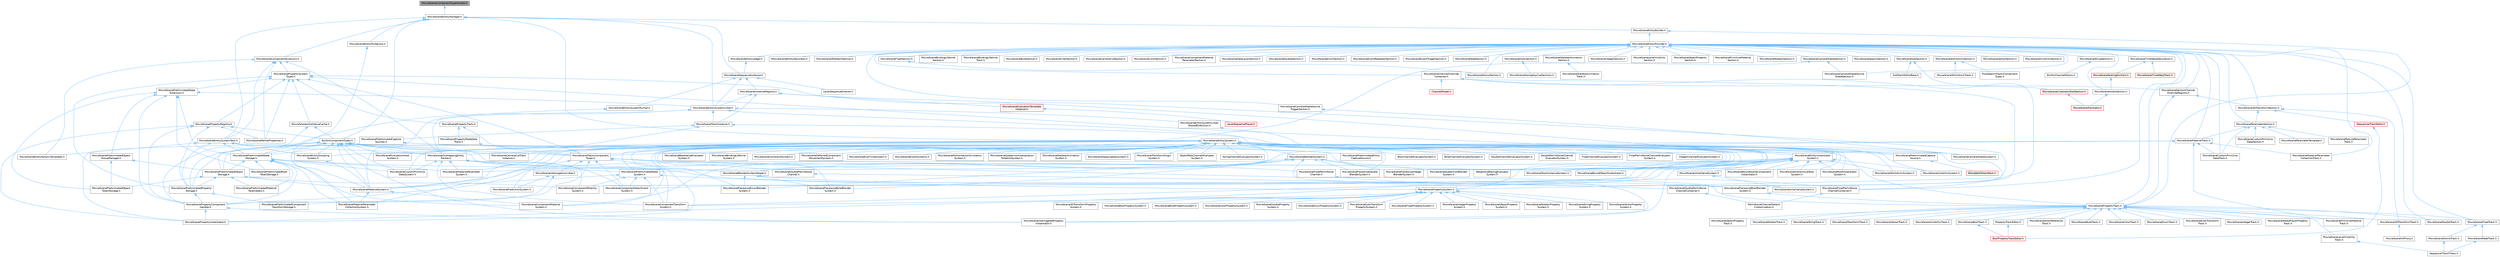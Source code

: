 digraph "MovieSceneComponentTypeHandler.h"
{
 // INTERACTIVE_SVG=YES
 // LATEX_PDF_SIZE
  bgcolor="transparent";
  edge [fontname=Helvetica,fontsize=10,labelfontname=Helvetica,labelfontsize=10];
  node [fontname=Helvetica,fontsize=10,shape=box,height=0.2,width=0.4];
  Node1 [id="Node000001",label="MovieSceneComponentTypeHandler.h",height=0.2,width=0.4,color="gray40", fillcolor="grey60", style="filled", fontcolor="black",tooltip=" "];
  Node1 -> Node2 [id="edge1_Node000001_Node000002",dir="back",color="steelblue1",style="solid",tooltip=" "];
  Node2 [id="Node000002",label="MovieSceneEntityManager.h",height=0.2,width=0.4,color="grey40", fillcolor="white", style="filled",URL="$d5/d5b/MovieSceneEntityManager_8h.html",tooltip=" "];
  Node2 -> Node3 [id="edge2_Node000002_Node000003",dir="back",color="steelblue1",style="solid",tooltip=" "];
  Node3 [id="Node000003",label="BuiltInComponentTypes.h",height=0.2,width=0.4,color="grey40", fillcolor="white", style="filled",URL="$dc/d94/BuiltInComponentTypes_8h.html",tooltip=" "];
  Node3 -> Node4 [id="edge3_Node000003_Node000004",dir="back",color="steelblue1",style="solid",tooltip=" "];
  Node4 [id="Node000004",label="MovieSceneBlenderSystemHelper.h",height=0.2,width=0.4,color="grey40", fillcolor="white", style="filled",URL="$d5/d47/MovieSceneBlenderSystemHelper_8h.html",tooltip=" "];
  Node4 -> Node5 [id="edge4_Node000004_Node000005",dir="back",color="steelblue1",style="solid",tooltip=" "];
  Node5 [id="Node000005",label="MovieScenePiecewiseBoolBlender\lSystem.h",height=0.2,width=0.4,color="grey40", fillcolor="white", style="filled",URL="$d7/d27/MovieScenePiecewiseBoolBlenderSystem_8h.html",tooltip=" "];
  Node5 -> Node6 [id="edge5_Node000005_Node000006",dir="back",color="steelblue1",style="solid",tooltip=" "];
  Node6 [id="Node000006",label="MovieScenePropertyTrack.h",height=0.2,width=0.4,color="grey40", fillcolor="white", style="filled",URL="$da/d0c/MovieScenePropertyTrack_8h.html",tooltip=" "];
  Node6 -> Node7 [id="edge6_Node000006_Node000007",dir="back",color="steelblue1",style="solid",tooltip=" "];
  Node7 [id="Node000007",label="MovieScene3DTransformTrack.h",height=0.2,width=0.4,color="grey40", fillcolor="white", style="filled",URL="$d9/d06/MovieScene3DTransformTrack_8h.html",tooltip=" "];
  Node7 -> Node8 [id="edge7_Node000007_Node000008",dir="back",color="steelblue1",style="solid",tooltip=" "];
  Node8 [id="Node000008",label="MovieSceneHitProxy.h",height=0.2,width=0.4,color="grey40", fillcolor="white", style="filled",URL="$d0/d01/MovieSceneHitProxy_8h.html",tooltip=" "];
  Node6 -> Node9 [id="edge8_Node000006_Node000009",dir="back",color="steelblue1",style="solid",tooltip=" "];
  Node9 [id="Node000009",label="MovieSceneActorReference\lTrack.h",height=0.2,width=0.4,color="grey40", fillcolor="white", style="filled",URL="$d9/d9b/MovieSceneActorReferenceTrack_8h.html",tooltip=" "];
  Node6 -> Node10 [id="edge9_Node000006_Node000010",dir="back",color="steelblue1",style="solid",tooltip=" "];
  Node10 [id="Node000010",label="MovieSceneBoolTrack.h",height=0.2,width=0.4,color="grey40", fillcolor="white", style="filled",URL="$d7/ddf/MovieSceneBoolTrack_8h.html",tooltip=" "];
  Node10 -> Node11 [id="edge10_Node000010_Node000011",dir="back",color="steelblue1",style="solid",tooltip=" "];
  Node11 [id="Node000011",label="BoolPropertyTrackEditor.h",height=0.2,width=0.4,color="red", fillcolor="#FFF0F0", style="filled",URL="$db/d07/BoolPropertyTrackEditor_8h.html",tooltip=" "];
  Node6 -> Node13 [id="edge11_Node000006_Node000013",dir="back",color="steelblue1",style="solid",tooltip=" "];
  Node13 [id="Node000013",label="MovieSceneByteTrack.h",height=0.2,width=0.4,color="grey40", fillcolor="white", style="filled",URL="$dc/d79/MovieSceneByteTrack_8h.html",tooltip=" "];
  Node6 -> Node14 [id="edge12_Node000006_Node000014",dir="back",color="steelblue1",style="solid",tooltip=" "];
  Node14 [id="Node000014",label="MovieSceneColorTrack.h",height=0.2,width=0.4,color="grey40", fillcolor="white", style="filled",URL="$d8/df9/MovieSceneColorTrack_8h.html",tooltip=" "];
  Node6 -> Node15 [id="edge13_Node000006_Node000015",dir="back",color="steelblue1",style="solid",tooltip=" "];
  Node15 [id="Node000015",label="MovieSceneDoubleTrack.h",height=0.2,width=0.4,color="grey40", fillcolor="white", style="filled",URL="$de/d31/MovieSceneDoubleTrack_8h.html",tooltip=" "];
  Node6 -> Node16 [id="edge14_Node000006_Node000016",dir="back",color="steelblue1",style="solid",tooltip=" "];
  Node16 [id="Node000016",label="MovieSceneEnumTrack.h",height=0.2,width=0.4,color="grey40", fillcolor="white", style="filled",URL="$d6/d95/MovieSceneEnumTrack_8h.html",tooltip=" "];
  Node6 -> Node17 [id="edge15_Node000006_Node000017",dir="back",color="steelblue1",style="solid",tooltip=" "];
  Node17 [id="Node000017",label="MovieSceneEulerTransform\lTrack.h",height=0.2,width=0.4,color="grey40", fillcolor="white", style="filled",URL="$d7/d3a/MovieSceneEulerTransformTrack_8h.html",tooltip=" "];
  Node6 -> Node18 [id="edge16_Node000006_Node000018",dir="back",color="steelblue1",style="solid",tooltip=" "];
  Node18 [id="Node000018",label="MovieSceneFloatTrack.h",height=0.2,width=0.4,color="grey40", fillcolor="white", style="filled",URL="$dc/d88/MovieSceneFloatTrack_8h.html",tooltip=" "];
  Node18 -> Node19 [id="edge17_Node000018_Node000019",dir="back",color="steelblue1",style="solid",tooltip=" "];
  Node19 [id="Node000019",label="MovieSceneFadeTrack.h",height=0.2,width=0.4,color="grey40", fillcolor="white", style="filled",URL="$d3/dd6/MovieSceneFadeTrack_8h.html",tooltip=" "];
  Node19 -> Node20 [id="edge18_Node000019_Node000020",dir="back",color="steelblue1",style="solid",tooltip=" "];
  Node20 [id="Node000020",label="SequencerTrackFilters.h",height=0.2,width=0.4,color="grey40", fillcolor="white", style="filled",URL="$df/d72/SequencerTrackFilters_8h.html",tooltip=" "];
  Node18 -> Node21 [id="edge19_Node000018_Node000021",dir="back",color="steelblue1",style="solid",tooltip=" "];
  Node21 [id="Node000021",label="MovieSceneSlomoTrack.h",height=0.2,width=0.4,color="grey40", fillcolor="white", style="filled",URL="$d3/d88/MovieSceneSlomoTrack_8h.html",tooltip=" "];
  Node21 -> Node20 [id="edge20_Node000021_Node000020",dir="back",color="steelblue1",style="solid",tooltip=" "];
  Node6 -> Node22 [id="edge21_Node000006_Node000022",dir="back",color="steelblue1",style="solid",tooltip=" "];
  Node22 [id="Node000022",label="MovieSceneIntegerTrack.h",height=0.2,width=0.4,color="grey40", fillcolor="white", style="filled",URL="$d9/d1a/MovieSceneIntegerTrack_8h.html",tooltip=" "];
  Node6 -> Node23 [id="edge22_Node000006_Node000023",dir="back",color="steelblue1",style="solid",tooltip=" "];
  Node23 [id="Node000023",label="MovieSceneLevelVisibility\lTrack.h",height=0.2,width=0.4,color="grey40", fillcolor="white", style="filled",URL="$d8/dae/MovieSceneLevelVisibilityTrack_8h.html",tooltip=" "];
  Node23 -> Node20 [id="edge23_Node000023_Node000020",dir="back",color="steelblue1",style="solid",tooltip=" "];
  Node6 -> Node24 [id="edge24_Node000006_Node000024",dir="back",color="steelblue1",style="solid",tooltip=" "];
  Node24 [id="Node000024",label="MovieSceneMediaPlayerProperty\lTrack.h",height=0.2,width=0.4,color="grey40", fillcolor="white", style="filled",URL="$d4/da1/MovieSceneMediaPlayerPropertyTrack_8h.html",tooltip=" "];
  Node6 -> Node25 [id="edge25_Node000006_Node000025",dir="back",color="steelblue1",style="solid",tooltip=" "];
  Node25 [id="Node000025",label="MovieSceneObjectProperty\lTrack.h",height=0.2,width=0.4,color="grey40", fillcolor="white", style="filled",URL="$dc/da9/MovieSceneObjectPropertyTrack_8h.html",tooltip=" "];
  Node6 -> Node26 [id="edge26_Node000006_Node000026",dir="back",color="steelblue1",style="solid",tooltip=" "];
  Node26 [id="Node000026",label="MovieScenePrimitiveMaterial\lTrack.h",height=0.2,width=0.4,color="grey40", fillcolor="white", style="filled",URL="$dc/dc4/MovieScenePrimitiveMaterialTrack_8h.html",tooltip=" "];
  Node6 -> Node27 [id="edge27_Node000006_Node000027",dir="back",color="steelblue1",style="solid",tooltip=" "];
  Node27 [id="Node000027",label="MovieSceneRotatorTrack.h",height=0.2,width=0.4,color="grey40", fillcolor="white", style="filled",URL="$d3/d8f/MovieSceneRotatorTrack_8h.html",tooltip=" "];
  Node6 -> Node28 [id="edge28_Node000006_Node000028",dir="back",color="steelblue1",style="solid",tooltip=" "];
  Node28 [id="Node000028",label="MovieSceneStringTrack.h",height=0.2,width=0.4,color="grey40", fillcolor="white", style="filled",URL="$dd/d54/MovieSceneStringTrack_8h.html",tooltip=" "];
  Node6 -> Node29 [id="edge29_Node000006_Node000029",dir="back",color="steelblue1",style="solid",tooltip=" "];
  Node29 [id="Node000029",label="MovieSceneTransformTrack.h",height=0.2,width=0.4,color="grey40", fillcolor="white", style="filled",URL="$df/d57/MovieSceneTransformTrack_8h.html",tooltip=" "];
  Node6 -> Node30 [id="edge30_Node000006_Node000030",dir="back",color="steelblue1",style="solid",tooltip=" "];
  Node30 [id="Node000030",label="MovieSceneVectorTrack.h",height=0.2,width=0.4,color="grey40", fillcolor="white", style="filled",URL="$d8/d5e/MovieSceneVectorTrack_8h.html",tooltip=" "];
  Node6 -> Node31 [id="edge31_Node000006_Node000031",dir="back",color="steelblue1",style="solid",tooltip=" "];
  Node31 [id="Node000031",label="MovieSceneVisibilityTrack.h",height=0.2,width=0.4,color="grey40", fillcolor="white", style="filled",URL="$dd/d5e/MovieSceneVisibilityTrack_8h.html",tooltip=" "];
  Node6 -> Node32 [id="edge32_Node000006_Node000032",dir="back",color="steelblue1",style="solid",tooltip=" "];
  Node32 [id="Node000032",label="PropertyTrackEditor.h",height=0.2,width=0.4,color="grey40", fillcolor="white", style="filled",URL="$da/d9a/PropertyTrackEditor_8h.html",tooltip=" "];
  Node32 -> Node11 [id="edge33_Node000032_Node000011",dir="back",color="steelblue1",style="solid",tooltip=" "];
  Node4 -> Node33 [id="edge34_Node000004_Node000033",dir="back",color="steelblue1",style="solid",tooltip=" "];
  Node33 [id="Node000033",label="MovieScenePiecewiseByteBlender\lSystem.h",height=0.2,width=0.4,color="grey40", fillcolor="white", style="filled",URL="$d7/dde/MovieScenePiecewiseByteBlenderSystem_8h.html",tooltip=" "];
  Node4 -> Node34 [id="edge35_Node000004_Node000034",dir="back",color="steelblue1",style="solid",tooltip=" "];
  Node34 [id="Node000034",label="MovieScenePiecewiseEnumBlender\lSystem.h",height=0.2,width=0.4,color="grey40", fillcolor="white", style="filled",URL="$d4/dfe/MovieScenePiecewiseEnumBlenderSystem_8h.html",tooltip=" "];
  Node3 -> Node35 [id="edge36_Node000003_Node000035",dir="back",color="steelblue1",style="solid",tooltip=" "];
  Node35 [id="Node000035",label="MovieSceneCameraCutTrack\lInstance.h",height=0.2,width=0.4,color="grey40", fillcolor="white", style="filled",URL="$d3/d37/MovieSceneCameraCutTrackInstance_8h.html",tooltip=" "];
  Node3 -> Node36 [id="edge37_Node000003_Node000036",dir="back",color="steelblue1",style="solid",tooltip=" "];
  Node36 [id="Node000036",label="MovieSceneCustomPrimitive\lDataSystem.h",height=0.2,width=0.4,color="grey40", fillcolor="white", style="filled",URL="$d1/da0/MovieSceneCustomPrimitiveDataSystem_8h.html",tooltip=" "];
  Node3 -> Node37 [id="edge38_Node000003_Node000037",dir="back",color="steelblue1",style="solid",tooltip=" "];
  Node37 [id="Node000037",label="MovieSceneEntityGrouping\lSystem.h",height=0.2,width=0.4,color="grey40", fillcolor="white", style="filled",URL="$d6/dce/MovieSceneEntityGroupingSystem_8h.html",tooltip=" "];
  Node37 -> Node38 [id="edge39_Node000037_Node000038",dir="back",color="steelblue1",style="solid",tooltip=" "];
  Node38 [id="Node000038",label="MovieSceneMaterialSystem.h",height=0.2,width=0.4,color="grey40", fillcolor="white", style="filled",URL="$d2/d2f/MovieSceneMaterialSystem_8h.html",tooltip=" "];
  Node38 -> Node39 [id="edge40_Node000038_Node000039",dir="back",color="steelblue1",style="solid",tooltip=" "];
  Node39 [id="Node000039",label="MovieSceneComponentMaterial\lSystem.h",height=0.2,width=0.4,color="grey40", fillcolor="white", style="filled",URL="$d7/d7c/MovieSceneComponentMaterialSystem_8h.html",tooltip=" "];
  Node38 -> Node40 [id="edge41_Node000038_Node000040",dir="back",color="steelblue1",style="solid",tooltip=" "];
  Node40 [id="Node000040",label="MovieSceneMaterialParameter\lCollectionSystem.h",height=0.2,width=0.4,color="grey40", fillcolor="white", style="filled",URL="$d4/d18/MovieSceneMaterialParameterCollectionSystem_8h.html",tooltip=" "];
  Node3 -> Node41 [id="edge42_Node000003_Node000041",dir="back",color="steelblue1",style="solid",tooltip=" "];
  Node41 [id="Node000041",label="MovieSceneEvaluationHook\lSystem.h",height=0.2,width=0.4,color="grey40", fillcolor="white", style="filled",URL="$d1/d8b/MovieSceneEvaluationHookSystem_8h.html",tooltip=" "];
  Node3 -> Node42 [id="edge43_Node000003_Node000042",dir="back",color="steelblue1",style="solid",tooltip=" "];
  Node42 [id="Node000042",label="MovieSceneInterrogatedProperty\lInstantiator.h",height=0.2,width=0.4,color="grey40", fillcolor="white", style="filled",URL="$df/d43/MovieSceneInterrogatedPropertyInstantiator_8h.html",tooltip=" "];
  Node3 -> Node40 [id="edge44_Node000003_Node000040",dir="back",color="steelblue1",style="solid",tooltip=" "];
  Node3 -> Node38 [id="edge45_Node000003_Node000038",dir="back",color="steelblue1",style="solid",tooltip=" "];
  Node3 -> Node43 [id="edge46_Node000003_Node000043",dir="back",color="steelblue1",style="solid",tooltip=" "];
  Node43 [id="Node000043",label="MovieSceneOverlappingEntity\lTracker.h",height=0.2,width=0.4,color="grey40", fillcolor="white", style="filled",URL="$db/d41/MovieSceneOverlappingEntityTracker_8h.html",tooltip=" "];
  Node43 -> Node44 [id="edge47_Node000043_Node000044",dir="back",color="steelblue1",style="solid",tooltip=" "];
  Node44 [id="Node000044",label="MovieSceneComponentAttachment\lSystem.h",height=0.2,width=0.4,color="grey40", fillcolor="white", style="filled",URL="$d9/db3/MovieSceneComponentAttachmentSystem_8h.html",tooltip=" "];
  Node43 -> Node45 [id="edge48_Node000043_Node000045",dir="back",color="steelblue1",style="solid",tooltip=" "];
  Node45 [id="Node000045",label="MovieSceneComponentMobility\lSystem.h",height=0.2,width=0.4,color="grey40", fillcolor="white", style="filled",URL="$d7/dca/MovieSceneComponentMobilitySystem_8h.html",tooltip=" "];
  Node43 -> Node46 [id="edge49_Node000043_Node000046",dir="back",color="steelblue1",style="solid",tooltip=" "];
  Node46 [id="Node000046",label="MovieSceneComponentTransform\lSystem.h",height=0.2,width=0.4,color="grey40", fillcolor="white", style="filled",URL="$d1/d3e/MovieSceneComponentTransformSystem_8h.html",tooltip=" "];
  Node43 -> Node36 [id="edge50_Node000043_Node000036",dir="back",color="steelblue1",style="solid",tooltip=" "];
  Node43 -> Node42 [id="edge51_Node000043_Node000042",dir="back",color="steelblue1",style="solid",tooltip=" "];
  Node43 -> Node47 [id="edge52_Node000043_Node000047",dir="back",color="steelblue1",style="solid",tooltip=" "];
  Node47 [id="Node000047",label="MovieSceneMaterialParameter\lSystem.h",height=0.2,width=0.4,color="grey40", fillcolor="white", style="filled",URL="$d9/d38/MovieSceneMaterialParameterSystem_8h.html",tooltip=" "];
  Node3 -> Node48 [id="edge53_Node000003_Node000048",dir="back",color="steelblue1",style="solid",tooltip=" "];
  Node48 [id="Node000048",label="MovieScenePreAnimatedObject\lStorage.h",height=0.2,width=0.4,color="grey40", fillcolor="white", style="filled",URL="$d1/dc5/MovieScenePreAnimatedObjectStorage_8h.html",tooltip=" "];
  Node48 -> Node45 [id="edge54_Node000048_Node000045",dir="back",color="steelblue1",style="solid",tooltip=" "];
  Node48 -> Node38 [id="edge55_Node000048_Node000038",dir="back",color="steelblue1",style="solid",tooltip=" "];
  Node48 -> Node49 [id="edge56_Node000048_Node000049",dir="back",color="steelblue1",style="solid",tooltip=" "];
  Node49 [id="Node000049",label="MovieScenePreAnimatedMaterial\lParameters.h",height=0.2,width=0.4,color="grey40", fillcolor="white", style="filled",URL="$d9/dac/MovieScenePreAnimatedMaterialParameters_8h.html",tooltip=" "];
  Node48 -> Node50 [id="edge57_Node000048_Node000050",dir="back",color="steelblue1",style="solid",tooltip=" "];
  Node50 [id="Node000050",label="MovieScenePreAnimatedObject\lTokenStorage.h",height=0.2,width=0.4,color="grey40", fillcolor="white", style="filled",URL="$dc/d07/MovieScenePreAnimatedObjectTokenStorage_8h.html",tooltip=" "];
  Node48 -> Node51 [id="edge58_Node000048_Node000051",dir="back",color="steelblue1",style="solid",tooltip=" "];
  Node51 [id="Node000051",label="MovieScenePreAnimatedProperty\lStorage.h",height=0.2,width=0.4,color="grey40", fillcolor="white", style="filled",URL="$de/d55/MovieScenePreAnimatedPropertyStorage_8h.html",tooltip=" "];
  Node51 -> Node52 [id="edge59_Node000051_Node000052",dir="back",color="steelblue1",style="solid",tooltip=" "];
  Node52 [id="Node000052",label="MovieScenePreAnimatedComponent\lTransformStorage.h",height=0.2,width=0.4,color="grey40", fillcolor="white", style="filled",URL="$d9/d84/MovieScenePreAnimatedComponentTransformStorage_8h.html",tooltip=" "];
  Node51 -> Node53 [id="edge60_Node000051_Node000053",dir="back",color="steelblue1",style="solid",tooltip=" "];
  Node53 [id="Node000053",label="MovieScenePropertyComponent\lHandler.h",height=0.2,width=0.4,color="grey40", fillcolor="white", style="filled",URL="$d1/d1c/MovieScenePropertyComponentHandler_8h.html",tooltip=" "];
  Node53 -> Node42 [id="edge61_Node000053_Node000042",dir="back",color="steelblue1",style="solid",tooltip=" "];
  Node53 -> Node54 [id="edge62_Node000053_Node000054",dir="back",color="steelblue1",style="solid",tooltip=" "];
  Node54 [id="Node000054",label="MovieScenePropertyInstantiator.h",height=0.2,width=0.4,color="grey40", fillcolor="white", style="filled",URL="$d2/ddc/MovieScenePropertyInstantiator_8h.html",tooltip=" "];
  Node3 -> Node51 [id="edge63_Node000003_Node000051",dir="back",color="steelblue1",style="solid",tooltip=" "];
  Node3 -> Node55 [id="edge64_Node000003_Node000055",dir="back",color="steelblue1",style="solid",tooltip=" "];
  Node55 [id="Node000055",label="MovieScenePreAnimatedState\lStorage.h",height=0.2,width=0.4,color="grey40", fillcolor="white", style="filled",URL="$db/d56/MovieScenePreAnimatedStateStorage_8h.html",tooltip=" "];
  Node55 -> Node39 [id="edge65_Node000055_Node000039",dir="back",color="steelblue1",style="solid",tooltip=" "];
  Node55 -> Node36 [id="edge66_Node000055_Node000036",dir="back",color="steelblue1",style="solid",tooltip=" "];
  Node55 -> Node40 [id="edge67_Node000055_Node000040",dir="back",color="steelblue1",style="solid",tooltip=" "];
  Node55 -> Node47 [id="edge68_Node000055_Node000047",dir="back",color="steelblue1",style="solid",tooltip=" "];
  Node55 -> Node49 [id="edge69_Node000055_Node000049",dir="back",color="steelblue1",style="solid",tooltip=" "];
  Node55 -> Node48 [id="edge70_Node000055_Node000048",dir="back",color="steelblue1",style="solid",tooltip=" "];
  Node55 -> Node56 [id="edge71_Node000055_Node000056",dir="back",color="steelblue1",style="solid",tooltip=" "];
  Node56 [id="Node000056",label="MovieScenePreAnimatedRoot\lTokenStorage.h",height=0.2,width=0.4,color="grey40", fillcolor="white", style="filled",URL="$d1/db6/MovieScenePreAnimatedRootTokenStorage_8h.html",tooltip=" "];
  Node55 -> Node57 [id="edge72_Node000055_Node000057",dir="back",color="steelblue1",style="solid",tooltip=" "];
  Node57 [id="Node000057",label="MovieScenePreAnimatedState\lSystem.h",height=0.2,width=0.4,color="grey40", fillcolor="white", style="filled",URL="$df/d2d/MovieScenePreAnimatedStateSystem_8h.html",tooltip=" "];
  Node57 -> Node44 [id="edge73_Node000057_Node000044",dir="back",color="steelblue1",style="solid",tooltip=" "];
  Node57 -> Node45 [id="edge74_Node000057_Node000045",dir="back",color="steelblue1",style="solid",tooltip=" "];
  Node57 -> Node46 [id="edge75_Node000057_Node000046",dir="back",color="steelblue1",style="solid",tooltip=" "];
  Node57 -> Node38 [id="edge76_Node000057_Node000038",dir="back",color="steelblue1",style="solid",tooltip=" "];
  Node57 -> Node58 [id="edge77_Node000057_Node000058",dir="back",color="steelblue1",style="solid",tooltip=" "];
  Node58 [id="Node000058",label="MovieScenePropertySystem.h",height=0.2,width=0.4,color="grey40", fillcolor="white", style="filled",URL="$dd/d75/MovieScenePropertySystem_8h.html",tooltip=" "];
  Node58 -> Node59 [id="edge78_Node000058_Node000059",dir="back",color="steelblue1",style="solid",tooltip=" "];
  Node59 [id="Node000059",label="MovieScene3DTransformProperty\lSystem.h",height=0.2,width=0.4,color="grey40", fillcolor="white", style="filled",URL="$dc/d97/MovieScene3DTransformPropertySystem_8h.html",tooltip=" "];
  Node58 -> Node60 [id="edge79_Node000058_Node000060",dir="back",color="steelblue1",style="solid",tooltip=" "];
  Node60 [id="Node000060",label="MovieSceneBoolPropertySystem.h",height=0.2,width=0.4,color="grey40", fillcolor="white", style="filled",URL="$d4/d0f/MovieSceneBoolPropertySystem_8h.html",tooltip=" "];
  Node58 -> Node61 [id="edge80_Node000058_Node000061",dir="back",color="steelblue1",style="solid",tooltip=" "];
  Node61 [id="Node000061",label="MovieSceneBytePropertySystem.h",height=0.2,width=0.4,color="grey40", fillcolor="white", style="filled",URL="$d7/d22/MovieSceneBytePropertySystem_8h.html",tooltip=" "];
  Node58 -> Node62 [id="edge81_Node000058_Node000062",dir="back",color="steelblue1",style="solid",tooltip=" "];
  Node62 [id="Node000062",label="MovieSceneColorPropertySystem.h",height=0.2,width=0.4,color="grey40", fillcolor="white", style="filled",URL="$d4/d03/MovieSceneColorPropertySystem_8h.html",tooltip=" "];
  Node58 -> Node46 [id="edge82_Node000058_Node000046",dir="back",color="steelblue1",style="solid",tooltip=" "];
  Node58 -> Node63 [id="edge83_Node000058_Node000063",dir="back",color="steelblue1",style="solid",tooltip=" "];
  Node63 [id="Node000063",label="MovieSceneDoubleProperty\lSystem.h",height=0.2,width=0.4,color="grey40", fillcolor="white", style="filled",URL="$df/d84/MovieSceneDoublePropertySystem_8h.html",tooltip=" "];
  Node58 -> Node64 [id="edge84_Node000058_Node000064",dir="back",color="steelblue1",style="solid",tooltip=" "];
  Node64 [id="Node000064",label="MovieSceneEnumPropertySystem.h",height=0.2,width=0.4,color="grey40", fillcolor="white", style="filled",URL="$d7/dc8/MovieSceneEnumPropertySystem_8h.html",tooltip=" "];
  Node58 -> Node65 [id="edge85_Node000058_Node000065",dir="back",color="steelblue1",style="solid",tooltip=" "];
  Node65 [id="Node000065",label="MovieSceneEulerTransform\lPropertySystem.h",height=0.2,width=0.4,color="grey40", fillcolor="white", style="filled",URL="$dd/d14/MovieSceneEulerTransformPropertySystem_8h.html",tooltip=" "];
  Node58 -> Node66 [id="edge86_Node000058_Node000066",dir="back",color="steelblue1",style="solid",tooltip=" "];
  Node66 [id="Node000066",label="MovieSceneFloatPropertySystem.h",height=0.2,width=0.4,color="grey40", fillcolor="white", style="filled",URL="$d0/de6/MovieSceneFloatPropertySystem_8h.html",tooltip=" "];
  Node58 -> Node67 [id="edge87_Node000058_Node000067",dir="back",color="steelblue1",style="solid",tooltip=" "];
  Node67 [id="Node000067",label="MovieSceneIntegerProperty\lSystem.h",height=0.2,width=0.4,color="grey40", fillcolor="white", style="filled",URL="$d3/d1a/MovieSceneIntegerPropertySystem_8h.html",tooltip=" "];
  Node58 -> Node68 [id="edge88_Node000058_Node000068",dir="back",color="steelblue1",style="solid",tooltip=" "];
  Node68 [id="Node000068",label="MovieSceneObjectProperty\lSystem.h",height=0.2,width=0.4,color="grey40", fillcolor="white", style="filled",URL="$d8/d20/MovieSceneObjectPropertySystem_8h.html",tooltip=" "];
  Node58 -> Node69 [id="edge89_Node000058_Node000069",dir="back",color="steelblue1",style="solid",tooltip=" "];
  Node69 [id="Node000069",label="MovieSceneRotatorProperty\lSystem.h",height=0.2,width=0.4,color="grey40", fillcolor="white", style="filled",URL="$d6/d74/MovieSceneRotatorPropertySystem_8h.html",tooltip=" "];
  Node58 -> Node70 [id="edge90_Node000058_Node000070",dir="back",color="steelblue1",style="solid",tooltip=" "];
  Node70 [id="Node000070",label="MovieSceneStringProperty\lSystem.h",height=0.2,width=0.4,color="grey40", fillcolor="white", style="filled",URL="$d8/d8f/MovieSceneStringPropertySystem_8h.html",tooltip=" "];
  Node58 -> Node71 [id="edge91_Node000058_Node000071",dir="back",color="steelblue1",style="solid",tooltip=" "];
  Node71 [id="Node000071",label="MovieSceneVectorProperty\lSystem.h",height=0.2,width=0.4,color="grey40", fillcolor="white", style="filled",URL="$da/d10/MovieSceneVectorPropertySystem_8h.html",tooltip=" "];
  Node55 -> Node53 [id="edge92_Node000055_Node000053",dir="back",color="steelblue1",style="solid",tooltip=" "];
  Node3 -> Node54 [id="edge93_Node000003_Node000054",dir="back",color="steelblue1",style="solid",tooltip=" "];
  Node3 -> Node6 [id="edge94_Node000003_Node000006",dir="back",color="steelblue1",style="solid",tooltip=" "];
  Node3 -> Node72 [id="edge95_Node000003_Node000072",dir="back",color="steelblue1",style="solid",tooltip=" "];
  Node72 [id="Node000072",label="MovieSceneTracksComponent\lTypes.h",height=0.2,width=0.4,color="grey40", fillcolor="white", style="filled",URL="$d5/d6a/MovieSceneTracksComponentTypes_8h.html",tooltip=" "];
  Node72 -> Node44 [id="edge96_Node000072_Node000044",dir="back",color="steelblue1",style="solid",tooltip=" "];
  Node72 -> Node46 [id="edge97_Node000072_Node000046",dir="back",color="steelblue1",style="solid",tooltip=" "];
  Node72 -> Node73 [id="edge98_Node000072_Node000073",dir="back",color="steelblue1",style="solid",tooltip=" "];
  Node73 [id="Node000073",label="MovieSceneDoublePerlinNoise\lChannel.h",height=0.2,width=0.4,color="grey40", fillcolor="white", style="filled",URL="$d9/d50/MovieSceneDoublePerlinNoiseChannel_8h.html",tooltip=" "];
  Node73 -> Node74 [id="edge99_Node000073_Node000074",dir="back",color="steelblue1",style="solid",tooltip=" "];
  Node74 [id="Node000074",label="MovieSceneDoublePerlinNoise\lChannelContainer.h",height=0.2,width=0.4,color="grey40", fillcolor="white", style="filled",URL="$de/dae/MovieSceneDoublePerlinNoiseChannelContainer_8h.html",tooltip=" "];
  Node74 -> Node75 [id="edge100_Node000074_Node000075",dir="back",color="steelblue1",style="solid",tooltip=" "];
  Node75 [id="Node000075",label="PerlinNoiseChannelDetails\lCustomization.h",height=0.2,width=0.4,color="grey40", fillcolor="white", style="filled",URL="$d6/df3/PerlinNoiseChannelDetailsCustomization_8h.html",tooltip=" "];
  Node72 -> Node76 [id="edge101_Node000072_Node000076",dir="back",color="steelblue1",style="solid",tooltip=" "];
  Node76 [id="Node000076",label="MovieSceneFloatPerlinNoise\lChannel.h",height=0.2,width=0.4,color="grey40", fillcolor="white", style="filled",URL="$d2/d9d/MovieSceneFloatPerlinNoiseChannel_8h.html",tooltip=" "];
  Node76 -> Node77 [id="edge102_Node000076_Node000077",dir="back",color="steelblue1",style="solid",tooltip=" "];
  Node77 [id="Node000077",label="MovieSceneFloatPerlinNoise\lChannelContainer.h",height=0.2,width=0.4,color="grey40", fillcolor="white", style="filled",URL="$d6/dcb/MovieSceneFloatPerlinNoiseChannelContainer_8h.html",tooltip=" "];
  Node77 -> Node75 [id="edge103_Node000077_Node000075",dir="back",color="steelblue1",style="solid",tooltip=" "];
  Node72 -> Node78 [id="edge104_Node000072_Node000078",dir="back",color="steelblue1",style="solid",tooltip=" "];
  Node78 [id="Node000078",label="MovieSceneInterrogationLinker.h",height=0.2,width=0.4,color="grey40", fillcolor="white", style="filled",URL="$d9/d6a/MovieSceneInterrogationLinker_8h.html",tooltip=" "];
  Node78 -> Node79 [id="edge105_Node000078_Node000079",dir="back",color="steelblue1",style="solid",tooltip=" "];
  Node79 [id="Node000079",label="MovieScenePredictionSystem.h",height=0.2,width=0.4,color="grey40", fillcolor="white", style="filled",URL="$dc/d7f/MovieScenePredictionSystem_8h.html",tooltip=" "];
  Node78 -> Node53 [id="edge106_Node000078_Node000053",dir="back",color="steelblue1",style="solid",tooltip=" "];
  Node72 -> Node38 [id="edge107_Node000072_Node000038",dir="back",color="steelblue1",style="solid",tooltip=" "];
  Node72 -> Node52 [id="edge108_Node000072_Node000052",dir="back",color="steelblue1",style="solid",tooltip=" "];
  Node72 -> Node6 [id="edge109_Node000072_Node000006",dir="back",color="steelblue1",style="solid",tooltip=" "];
  Node3 -> Node80 [id="edge110_Node000003_Node000080",dir="back",color="steelblue1",style="solid",tooltip=" "];
  Node80 [id="Node000080",label="WeightAndEasingEvaluator\lSystem.h",height=0.2,width=0.4,color="grey40", fillcolor="white", style="filled",URL="$d0/d06/WeightAndEasingEvaluatorSystem_8h.html",tooltip=" "];
  Node2 -> Node81 [id="edge111_Node000002_Node000081",dir="back",color="steelblue1",style="solid",tooltip=" "];
  Node81 [id="Node000081",label="MovieSceneComponentAccessors.h",height=0.2,width=0.4,color="grey40", fillcolor="white", style="filled",URL="$db/d67/MovieSceneComponentAccessors_8h.html",tooltip=" "];
  Node81 -> Node82 [id="edge112_Node000081_Node000082",dir="back",color="steelblue1",style="solid",tooltip=" "];
  Node82 [id="Node000082",label="MovieSceneEntityFactoryTemplates.h",height=0.2,width=0.4,color="grey40", fillcolor="white", style="filled",URL="$de/df8/MovieSceneEntityFactoryTemplates_8h.html",tooltip=" "];
  Node81 -> Node83 [id="edge113_Node000081_Node000083",dir="back",color="steelblue1",style="solid",tooltip=" "];
  Node83 [id="Node000083",label="MovieSceneEntitySystemTask.h",height=0.2,width=0.4,color="grey40", fillcolor="white", style="filled",URL="$d5/dcb/MovieSceneEntitySystemTask_8h.html",tooltip=" "];
  Node83 -> Node4 [id="edge114_Node000083_Node000004",dir="back",color="steelblue1",style="solid",tooltip=" "];
  Node83 -> Node82 [id="edge115_Node000083_Node000082",dir="back",color="steelblue1",style="solid",tooltip=" "];
  Node83 -> Node37 [id="edge116_Node000083_Node000037",dir="back",color="steelblue1",style="solid",tooltip=" "];
  Node83 -> Node43 [id="edge117_Node000083_Node000043",dir="back",color="steelblue1",style="solid",tooltip=" "];
  Node83 -> Node51 [id="edge118_Node000083_Node000051",dir="back",color="steelblue1",style="solid",tooltip=" "];
  Node83 -> Node55 [id="edge119_Node000083_Node000055",dir="back",color="steelblue1",style="solid",tooltip=" "];
  Node81 -> Node43 [id="edge120_Node000081_Node000043",dir="back",color="steelblue1",style="solid",tooltip=" "];
  Node81 -> Node84 [id="edge121_Node000081_Node000084",dir="back",color="steelblue1",style="solid",tooltip=" "];
  Node84 [id="Node000084",label="MovieScenePartialProperties.h",height=0.2,width=0.4,color="grey40", fillcolor="white", style="filled",URL="$d8/d3c/MovieScenePartialProperties_8h.html",tooltip=" "];
  Node81 -> Node85 [id="edge122_Node000081_Node000085",dir="back",color="steelblue1",style="solid",tooltip=" "];
  Node85 [id="Node000085",label="MovieScenePropertySystem\lTypes.h",height=0.2,width=0.4,color="grey40", fillcolor="white", style="filled",URL="$d2/d09/MovieScenePropertySystemTypes_8h.html",tooltip=" "];
  Node85 -> Node86 [id="edge123_Node000085_Node000086",dir="back",color="steelblue1",style="solid",tooltip=" "];
  Node86 [id="Node000086",label="MovieSceneInitialValueCache.h",height=0.2,width=0.4,color="grey40", fillcolor="white", style="filled",URL="$d4/d7f/MovieSceneInitialValueCache_8h.html",tooltip=" "];
  Node86 -> Node3 [id="edge124_Node000086_Node000003",dir="back",color="steelblue1",style="solid",tooltip=" "];
  Node86 -> Node53 [id="edge125_Node000086_Node000053",dir="back",color="steelblue1",style="solid",tooltip=" "];
  Node85 -> Node84 [id="edge126_Node000085_Node000084",dir="back",color="steelblue1",style="solid",tooltip=" "];
  Node85 -> Node51 [id="edge127_Node000085_Node000051",dir="back",color="steelblue1",style="solid",tooltip=" "];
  Node85 -> Node87 [id="edge128_Node000085_Node000087",dir="back",color="steelblue1",style="solid",tooltip=" "];
  Node87 [id="Node000087",label="MovieScenePreAnimatedState\lExtension.h",height=0.2,width=0.4,color="grey40", fillcolor="white", style="filled",URL="$dc/de7/MovieScenePreAnimatedStateExtension_8h.html",tooltip=" "];
  Node87 -> Node88 [id="edge129_Node000087_Node000088",dir="back",color="steelblue1",style="solid",tooltip=" "];
  Node88 [id="Node000088",label="MovieSceneEntitySystemLinker.h",height=0.2,width=0.4,color="grey40", fillcolor="white", style="filled",URL="$d9/d16/MovieSceneEntitySystemLinker_8h.html",tooltip=" "];
  Node88 -> Node4 [id="edge130_Node000088_Node000004",dir="back",color="steelblue1",style="solid",tooltip=" "];
  Node88 -> Node89 [id="edge131_Node000088_Node000089",dir="back",color="steelblue1",style="solid",tooltip=" "];
  Node89 [id="Node000089",label="MovieSceneEntitySystemLinker\lSharedExtension.h",height=0.2,width=0.4,color="grey40", fillcolor="white", style="filled",URL="$dc/df1/MovieSceneEntitySystemLinkerSharedExtension_8h.html",tooltip=" "];
  Node89 -> Node90 [id="edge132_Node000089_Node000090",dir="back",color="steelblue1",style="solid",tooltip=" "];
  Node90 [id="Node000090",label="MovieSceneCameraShakeSystem.h",height=0.2,width=0.4,color="grey40", fillcolor="white", style="filled",URL="$d2/dcc/MovieSceneCameraShakeSystem_8h.html",tooltip=" "];
  Node88 -> Node43 [id="edge133_Node000088_Node000043",dir="back",color="steelblue1",style="solid",tooltip=" "];
  Node88 -> Node55 [id="edge134_Node000088_Node000055",dir="back",color="steelblue1",style="solid",tooltip=" "];
  Node88 -> Node91 [id="edge135_Node000088_Node000091",dir="back",color="steelblue1",style="solid",tooltip=" "];
  Node91 [id="Node000091",label="MovieSceneTrackInstance.h",height=0.2,width=0.4,color="grey40", fillcolor="white", style="filled",URL="$d4/d28/MovieSceneTrackInstance_8h.html",tooltip=" "];
  Node91 -> Node35 [id="edge136_Node000091_Node000035",dir="back",color="steelblue1",style="solid",tooltip=" "];
  Node91 -> Node92 [id="edge137_Node000091_Node000092",dir="back",color="steelblue1",style="solid",tooltip=" "];
  Node92 [id="Node000092",label="MovieScenePreAnimatedCapture\lSource.h",height=0.2,width=0.4,color="grey40", fillcolor="white", style="filled",URL="$d8/dd1/MovieScenePreAnimatedCaptureSource_8h.html",tooltip=" "];
  Node92 -> Node93 [id="edge138_Node000092_Node000093",dir="back",color="steelblue1",style="solid",tooltip=" "];
  Node93 [id="Node000093",label="BlendableTokenStack.h",height=0.2,width=0.4,color="red", fillcolor="#FFF0F0", style="filled",URL="$de/d3e/BlendableTokenStack_8h.html",tooltip=" "];
  Node91 -> Node115 [id="edge139_Node000091_Node000115",dir="back",color="steelblue1",style="solid",tooltip=" "];
  Node115 [id="Node000115",label="MovieScenePreAnimatedCapture\lSources.h",height=0.2,width=0.4,color="grey40", fillcolor="white", style="filled",URL="$de/d2c/MovieScenePreAnimatedCaptureSources_8h.html",tooltip=" "];
  Node115 -> Node92 [id="edge140_Node000115_Node000092",dir="back",color="steelblue1",style="solid",tooltip=" "];
  Node115 -> Node116 [id="edge141_Node000115_Node000116",dir="back",color="steelblue1",style="solid",tooltip=" "];
  Node116 [id="Node000116",label="MovieScenePreAnimatedEntity\lCaptureSource.h",height=0.2,width=0.4,color="grey40", fillcolor="white", style="filled",URL="$d8/de0/MovieScenePreAnimatedEntityCaptureSource_8h.html",tooltip=" "];
  Node115 -> Node48 [id="edge142_Node000115_Node000048",dir="back",color="steelblue1",style="solid",tooltip=" "];
  Node115 -> Node51 [id="edge143_Node000115_Node000051",dir="back",color="steelblue1",style="solid",tooltip=" "];
  Node115 -> Node55 [id="edge144_Node000115_Node000055",dir="back",color="steelblue1",style="solid",tooltip=" "];
  Node87 -> Node117 [id="edge145_Node000087_Node000117",dir="back",color="steelblue1",style="solid",tooltip=" "];
  Node117 [id="Node000117",label="MovieScenePreAnimatedObject\lGroupManager.h",height=0.2,width=0.4,color="grey40", fillcolor="white", style="filled",URL="$dc/d17/MovieScenePreAnimatedObjectGroupManager_8h.html",tooltip=" "];
  Node117 -> Node48 [id="edge146_Node000117_Node000048",dir="back",color="steelblue1",style="solid",tooltip=" "];
  Node117 -> Node50 [id="edge147_Node000117_Node000050",dir="back",color="steelblue1",style="solid",tooltip=" "];
  Node87 -> Node50 [id="edge148_Node000087_Node000050",dir="back",color="steelblue1",style="solid",tooltip=" "];
  Node87 -> Node56 [id="edge149_Node000087_Node000056",dir="back",color="steelblue1",style="solid",tooltip=" "];
  Node87 -> Node55 [id="edge150_Node000087_Node000055",dir="back",color="steelblue1",style="solid",tooltip=" "];
  Node87 -> Node53 [id="edge151_Node000087_Node000053",dir="back",color="steelblue1",style="solid",tooltip=" "];
  Node85 -> Node118 [id="edge152_Node000085_Node000118",dir="back",color="steelblue1",style="solid",tooltip=" "];
  Node118 [id="Node000118",label="MovieScenePropertyRegistry.h",height=0.2,width=0.4,color="grey40", fillcolor="white", style="filled",URL="$da/d00/MovieScenePropertyRegistry_8h.html",tooltip=" "];
  Node118 -> Node3 [id="edge153_Node000118_Node000003",dir="back",color="steelblue1",style="solid",tooltip=" "];
  Node118 -> Node84 [id="edge154_Node000118_Node000084",dir="back",color="steelblue1",style="solid",tooltip=" "];
  Node118 -> Node51 [id="edge155_Node000118_Node000051",dir="back",color="steelblue1",style="solid",tooltip=" "];
  Node118 -> Node53 [id="edge156_Node000118_Node000053",dir="back",color="steelblue1",style="solid",tooltip=" "];
  Node118 -> Node54 [id="edge157_Node000118_Node000054",dir="back",color="steelblue1",style="solid",tooltip=" "];
  Node85 -> Node58 [id="edge158_Node000085_Node000058",dir="back",color="steelblue1",style="solid",tooltip=" "];
  Node85 -> Node119 [id="edge159_Node000085_Node000119",dir="back",color="steelblue1",style="solid",tooltip=" "];
  Node119 [id="Node000119",label="MovieScenePropertyTraits.h",height=0.2,width=0.4,color="grey40", fillcolor="white", style="filled",URL="$d5/d41/MovieScenePropertyTraits_8h.html",tooltip=" "];
  Node119 -> Node120 [id="edge160_Node000119_Node000120",dir="back",color="steelblue1",style="solid",tooltip=" "];
  Node120 [id="Node000120",label="MovieScenePropertyMetaData\lTraits.h",height=0.2,width=0.4,color="grey40", fillcolor="white", style="filled",URL="$d9/d58/MovieScenePropertyMetaDataTraits_8h.html",tooltip=" "];
  Node120 -> Node72 [id="edge161_Node000120_Node000072",dir="back",color="steelblue1",style="solid",tooltip=" "];
  Node119 -> Node72 [id="edge162_Node000119_Node000072",dir="back",color="steelblue1",style="solid",tooltip=" "];
  Node85 -> Node121 [id="edge163_Node000085_Node000121",dir="back",color="steelblue1",style="solid",tooltip=" "];
  Node121 [id="Node000121",label="MovieSceneTrackInstanceSystem.h",height=0.2,width=0.4,color="grey40", fillcolor="white", style="filled",URL="$d4/db7/MovieSceneTrackInstanceSystem_8h.html",tooltip=" "];
  Node85 -> Node72 [id="edge164_Node000085_Node000072",dir="back",color="steelblue1",style="solid",tooltip=" "];
  Node2 -> Node122 [id="edge165_Node000002_Node000122",dir="back",color="steelblue1",style="solid",tooltip=" "];
  Node122 [id="Node000122",label="MovieSceneEntityBuilder.h",height=0.2,width=0.4,color="grey40", fillcolor="white", style="filled",URL="$d4/df8/MovieSceneEntityBuilder_8h.html",tooltip=" "];
  Node122 -> Node123 [id="edge166_Node000122_Node000123",dir="back",color="steelblue1",style="solid",tooltip=" "];
  Node123 [id="Node000123",label="IMovieSceneEntityProvider.h",height=0.2,width=0.4,color="grey40", fillcolor="white", style="filled",URL="$dc/de1/IMovieSceneEntityProvider_8h.html",tooltip=" "];
  Node123 -> Node124 [id="edge167_Node000123_Node000124",dir="back",color="steelblue1",style="solid",tooltip=" "];
  Node124 [id="Node000124",label="IMovieSceneEntityDecorator.h",height=0.2,width=0.4,color="grey40", fillcolor="white", style="filled",URL="$da/d36/IMovieSceneEntityDecorator_8h.html",tooltip=" "];
  Node123 -> Node125 [id="edge168_Node000123_Node000125",dir="back",color="steelblue1",style="solid",tooltip=" "];
  Node125 [id="Node000125",label="MovieScene3DAttachSection.h",height=0.2,width=0.4,color="grey40", fillcolor="white", style="filled",URL="$d4/db3/MovieScene3DAttachSection_8h.html",tooltip=" "];
  Node123 -> Node126 [id="edge169_Node000123_Node000126",dir="back",color="steelblue1",style="solid",tooltip=" "];
  Node126 [id="Node000126",label="MovieScene3DTransformSection.h",height=0.2,width=0.4,color="grey40", fillcolor="white", style="filled",URL="$de/dab/MovieScene3DTransformSection_8h.html",tooltip=" "];
  Node126 -> Node127 [id="edge170_Node000126_Node000127",dir="back",color="steelblue1",style="solid",tooltip=" "];
  Node127 [id="Node000127",label="ISequencerTrackEditor.h",height=0.2,width=0.4,color="red", fillcolor="#FFF0F0", style="filled",URL="$df/dca/ISequencerTrackEditor_8h.html",tooltip=" "];
  Node127 -> Node11 [id="edge171_Node000127_Node000011",dir="back",color="steelblue1",style="solid",tooltip=" "];
  Node126 -> Node7 [id="edge172_Node000126_Node000007",dir="back",color="steelblue1",style="solid",tooltip=" "];
  Node126 -> Node151 [id="edge173_Node000126_Node000151",dir="back",color="steelblue1",style="solid",tooltip=" "];
  Node151 [id="Node000151",label="MovieSceneParameterSection.h",height=0.2,width=0.4,color="grey40", fillcolor="white", style="filled",URL="$de/d65/MovieSceneParameterSection_8h.html",tooltip=" "];
  Node151 -> Node152 [id="edge174_Node000151_Node000152",dir="back",color="steelblue1",style="solid",tooltip=" "];
  Node152 [id="Node000152",label="MovieSceneCustomPrimitive\lDataSection.h",height=0.2,width=0.4,color="grey40", fillcolor="white", style="filled",URL="$d2/d78/MovieSceneCustomPrimitiveDataSection_8h.html",tooltip=" "];
  Node151 -> Node153 [id="edge175_Node000151_Node000153",dir="back",color="steelblue1",style="solid",tooltip=" "];
  Node153 [id="Node000153",label="MovieSceneCustomPrimitive\lDataTrack.h",height=0.2,width=0.4,color="grey40", fillcolor="white", style="filled",URL="$db/d39/MovieSceneCustomPrimitiveDataTrack_8h.html",tooltip=" "];
  Node151 -> Node154 [id="edge176_Node000151_Node000154",dir="back",color="steelblue1",style="solid",tooltip=" "];
  Node154 [id="Node000154",label="MovieSceneMaterialTrack.h",height=0.2,width=0.4,color="grey40", fillcolor="white", style="filled",URL="$d8/d92/MovieSceneMaterialTrack_8h.html",tooltip=" "];
  Node154 -> Node39 [id="edge177_Node000154_Node000039",dir="back",color="steelblue1",style="solid",tooltip=" "];
  Node154 -> Node153 [id="edge178_Node000154_Node000153",dir="back",color="steelblue1",style="solid",tooltip=" "];
  Node154 -> Node155 [id="edge179_Node000154_Node000155",dir="back",color="steelblue1",style="solid",tooltip=" "];
  Node155 [id="Node000155",label="MovieSceneMaterialParameter\lCollectionTrack.h",height=0.2,width=0.4,color="grey40", fillcolor="white", style="filled",URL="$d7/dc8/MovieSceneMaterialParameterCollectionTrack_8h.html",tooltip=" "];
  Node154 -> Node26 [id="edge180_Node000154_Node000026",dir="back",color="steelblue1",style="solid",tooltip=" "];
  Node154 -> Node72 [id="edge181_Node000154_Node000072",dir="back",color="steelblue1",style="solid",tooltip=" "];
  Node151 -> Node108 [id="edge182_Node000151_Node000108",dir="back",color="steelblue1",style="solid",tooltip=" "];
  Node108 [id="Node000108",label="MovieSceneParameterTemplate.h",height=0.2,width=0.4,color="grey40", fillcolor="white", style="filled",URL="$d9/df3/MovieSceneParameterTemplate_8h.html",tooltip=" "];
  Node151 -> Node109 [id="edge183_Node000151_Node000109",dir="back",color="steelblue1",style="solid",tooltip=" "];
  Node109 [id="Node000109",label="MovieSceneParticleParameter\lTrack.h",height=0.2,width=0.4,color="grey40", fillcolor="white", style="filled",URL="$d2/d09/MovieSceneParticleParameterTrack_8h.html",tooltip=" "];
  Node123 -> Node156 [id="edge184_Node000123_Node000156",dir="back",color="steelblue1",style="solid",tooltip=" "];
  Node156 [id="Node000156",label="MovieSceneAudioSection.h",height=0.2,width=0.4,color="grey40", fillcolor="white", style="filled",URL="$da/d5f/MovieSceneAudioSection_8h.html",tooltip=" "];
  Node156 -> Node157 [id="edge185_Node000156_Node000157",dir="back",color="steelblue1",style="solid",tooltip=" "];
  Node157 [id="Node000157",label="MovieSceneTranslator.h",height=0.2,width=0.4,color="red", fillcolor="#FFF0F0", style="filled",URL="$d2/d49/MovieSceneTranslator_8h.html",tooltip=" "];
  Node123 -> Node164 [id="edge186_Node000123_Node000164",dir="back",color="steelblue1",style="solid",tooltip=" "];
  Node164 [id="Node000164",label="MovieSceneBindingLifetime\lSection.h",height=0.2,width=0.4,color="grey40", fillcolor="white", style="filled",URL="$da/d3d/MovieSceneBindingLifetimeSection_8h.html",tooltip=" "];
  Node123 -> Node165 [id="edge187_Node000123_Node000165",dir="back",color="steelblue1",style="solid",tooltip=" "];
  Node165 [id="Node000165",label="MovieSceneBindingLifetime\lTrack.h",height=0.2,width=0.4,color="grey40", fillcolor="white", style="filled",URL="$d8/d77/MovieSceneBindingLifetimeTrack_8h.html",tooltip=" "];
  Node123 -> Node166 [id="edge188_Node000123_Node000166",dir="back",color="steelblue1",style="solid",tooltip=" "];
  Node166 [id="Node000166",label="MovieSceneByteSection.h",height=0.2,width=0.4,color="grey40", fillcolor="white", style="filled",URL="$da/dd4/MovieSceneByteSection_8h.html",tooltip=" "];
  Node123 -> Node167 [id="edge189_Node000123_Node000167",dir="back",color="steelblue1",style="solid",tooltip=" "];
  Node167 [id="Node000167",label="MovieSceneCVarSection.h",height=0.2,width=0.4,color="grey40", fillcolor="white", style="filled",URL="$da/de6/MovieSceneCVarSection_8h.html",tooltip=" "];
  Node123 -> Node168 [id="edge190_Node000123_Node000168",dir="back",color="steelblue1",style="solid",tooltip=" "];
  Node168 [id="Node000168",label="MovieSceneCameraCutSection.h",height=0.2,width=0.4,color="grey40", fillcolor="white", style="filled",URL="$d8/d5f/MovieSceneCameraCutSection_8h.html",tooltip=" "];
  Node123 -> Node169 [id="edge191_Node000123_Node000169",dir="back",color="steelblue1",style="solid",tooltip=" "];
  Node169 [id="Node000169",label="MovieSceneCameraShakeSection.h",height=0.2,width=0.4,color="grey40", fillcolor="white", style="filled",URL="$df/d10/MovieSceneCameraShakeSection_8h.html",tooltip=" "];
  Node169 -> Node170 [id="edge192_Node000169_Node000170",dir="back",color="steelblue1",style="solid",tooltip=" "];
  Node170 [id="Node000170",label="MovieSceneCameraShakeSource\lShakeSection.h",height=0.2,width=0.4,color="grey40", fillcolor="white", style="filled",URL="$d1/d24/MovieSceneCameraShakeSourceShakeSection_8h.html",tooltip=" "];
  Node169 -> Node72 [id="edge193_Node000169_Node000072",dir="back",color="steelblue1",style="solid",tooltip=" "];
  Node123 -> Node170 [id="edge194_Node000123_Node000170",dir="back",color="steelblue1",style="solid",tooltip=" "];
  Node123 -> Node171 [id="edge195_Node000123_Node000171",dir="back",color="steelblue1",style="solid",tooltip=" "];
  Node171 [id="Node000171",label="MovieSceneCameraShakeSource\lTriggerSection.h",height=0.2,width=0.4,color="grey40", fillcolor="white", style="filled",URL="$d3/d5f/MovieSceneCameraShakeSourceTriggerSection_8h.html",tooltip=" "];
  Node171 -> Node90 [id="edge196_Node000171_Node000090",dir="back",color="steelblue1",style="solid",tooltip=" "];
  Node123 -> Node172 [id="edge197_Node000123_Node000172",dir="back",color="steelblue1",style="solid",tooltip=" "];
  Node172 [id="Node000172",label="MovieSceneChannelOverride\lContainer.h",height=0.2,width=0.4,color="grey40", fillcolor="white", style="filled",URL="$d1/dd2/MovieSceneChannelOverrideContainer_8h.html",tooltip=" "];
  Node172 -> Node173 [id="edge198_Node000172_Node000173",dir="back",color="steelblue1",style="solid",tooltip=" "];
  Node173 [id="Node000173",label="ChannelModel.h",height=0.2,width=0.4,color="red", fillcolor="#FFF0F0", style="filled",URL="$de/d30/ChannelModel_8h.html",tooltip=" "];
  Node172 -> Node74 [id="edge199_Node000172_Node000074",dir="back",color="steelblue1",style="solid",tooltip=" "];
  Node172 -> Node77 [id="edge200_Node000172_Node000077",dir="back",color="steelblue1",style="solid",tooltip=" "];
  Node172 -> Node175 [id="edge201_Node000172_Node000175",dir="back",color="steelblue1",style="solid",tooltip=" "];
  Node175 [id="Node000175",label="MovieSceneSectionChannel\lOverrideRegistry.h",height=0.2,width=0.4,color="grey40", fillcolor="white", style="filled",URL="$d0/d33/MovieSceneSectionChannelOverrideRegistry_8h.html",tooltip=" "];
  Node175 -> Node126 [id="edge202_Node000175_Node000126",dir="back",color="steelblue1",style="solid",tooltip=" "];
  Node175 -> Node6 [id="edge203_Node000175_Node000006",dir="back",color="steelblue1",style="solid",tooltip=" "];
  Node123 -> Node176 [id="edge204_Node000123_Node000176",dir="back",color="steelblue1",style="solid",tooltip=" "];
  Node176 [id="Node000176",label="MovieSceneColorSection.h",height=0.2,width=0.4,color="grey40", fillcolor="white", style="filled",URL="$dd/dd4/MovieSceneColorSection_8h.html",tooltip=" "];
  Node123 -> Node177 [id="edge205_Node000123_Node000177",dir="back",color="steelblue1",style="solid",tooltip=" "];
  Node177 [id="Node000177",label="MovieSceneComponentMaterial\lParameterSection.h",height=0.2,width=0.4,color="grey40", fillcolor="white", style="filled",URL="$dd/d3d/MovieSceneComponentMaterialParameterSection_8h.html",tooltip=" "];
  Node123 -> Node153 [id="edge206_Node000123_Node000153",dir="back",color="steelblue1",style="solid",tooltip=" "];
  Node123 -> Node178 [id="edge207_Node000123_Node000178",dir="back",color="steelblue1",style="solid",tooltip=" "];
  Node178 [id="Node000178",label="MovieSceneDataLayerSection.h",height=0.2,width=0.4,color="grey40", fillcolor="white", style="filled",URL="$d9/d30/MovieSceneDataLayerSection_8h.html",tooltip=" "];
  Node123 -> Node179 [id="edge208_Node000123_Node000179",dir="back",color="steelblue1",style="solid",tooltip=" "];
  Node179 [id="Node000179",label="MovieSceneDoubleSection.h",height=0.2,width=0.4,color="grey40", fillcolor="white", style="filled",URL="$d3/df4/MovieSceneDoubleSection_8h.html",tooltip=" "];
  Node123 -> Node15 [id="edge209_Node000123_Node000015",dir="back",color="steelblue1",style="solid",tooltip=" "];
  Node123 -> Node180 [id="edge210_Node000123_Node000180",dir="back",color="steelblue1",style="solid",tooltip=" "];
  Node180 [id="Node000180",label="MovieSceneEntityLedger.h",height=0.2,width=0.4,color="grey40", fillcolor="white", style="filled",URL="$d6/d4e/MovieSceneEntityLedger_8h.html",tooltip=" "];
  Node180 -> Node181 [id="edge211_Node000180_Node000181",dir="back",color="steelblue1",style="solid",tooltip=" "];
  Node181 [id="Node000181",label="MovieSceneSequenceInstance.h",height=0.2,width=0.4,color="grey40", fillcolor="white", style="filled",URL="$d1/d07/MovieSceneSequenceInstance_8h.html",tooltip=" "];
  Node181 -> Node182 [id="edge212_Node000181_Node000182",dir="back",color="steelblue1",style="solid",tooltip=" "];
  Node182 [id="Node000182",label="LevelSequenceDirector.h",height=0.2,width=0.4,color="grey40", fillcolor="white", style="filled",URL="$d8/d00/LevelSequenceDirector_8h.html",tooltip=" "];
  Node181 -> Node88 [id="edge213_Node000181_Node000088",dir="back",color="steelblue1",style="solid",tooltip=" "];
  Node181 -> Node183 [id="edge214_Node000181_Node000183",dir="back",color="steelblue1",style="solid",tooltip=" "];
  Node183 [id="Node000183",label="MovieSceneEntitySystemRunner.h",height=0.2,width=0.4,color="grey40", fillcolor="white", style="filled",URL="$d3/db8/MovieSceneEntitySystemRunner_8h.html",tooltip=" "];
  Node183 -> Node38 [id="edge215_Node000183_Node000038",dir="back",color="steelblue1",style="solid",tooltip=" "];
  Node181 -> Node184 [id="edge216_Node000181_Node000184",dir="back",color="steelblue1",style="solid",tooltip=" "];
  Node184 [id="Node000184",label="MovieSceneInstanceRegistry.h",height=0.2,width=0.4,color="grey40", fillcolor="white", style="filled",URL="$d6/d54/MovieSceneInstanceRegistry_8h.html",tooltip=" "];
  Node184 -> Node185 [id="edge217_Node000184_Node000185",dir="back",color="steelblue1",style="solid",tooltip=" "];
  Node185 [id="Node000185",label="MovieSceneEntityInstantiator\lSystem.h",height=0.2,width=0.4,color="grey40", fillcolor="white", style="filled",URL="$d1/d77/MovieSceneEntityInstantiatorSystem_8h.html",tooltip=" "];
  Node185 -> Node186 [id="edge218_Node000185_Node000186",dir="back",color="steelblue1",style="solid",tooltip=" "];
  Node186 [id="Node000186",label="MovieSceneBoundObjectInstantiator.h",height=0.2,width=0.4,color="grey40", fillcolor="white", style="filled",URL="$d2/d08/MovieSceneBoundObjectInstantiator_8h.html",tooltip=" "];
  Node185 -> Node187 [id="edge219_Node000185_Node000187",dir="back",color="steelblue1",style="solid",tooltip=" "];
  Node187 [id="Node000187",label="MovieSceneBoundSceneComponent\lInstantiator.h",height=0.2,width=0.4,color="grey40", fillcolor="white", style="filled",URL="$d7/dae/MovieSceneBoundSceneComponentInstantiator_8h.html",tooltip=" "];
  Node185 -> Node44 [id="edge220_Node000185_Node000044",dir="back",color="steelblue1",style="solid",tooltip=" "];
  Node185 -> Node45 [id="edge221_Node000185_Node000045",dir="back",color="steelblue1",style="solid",tooltip=" "];
  Node185 -> Node46 [id="edge222_Node000185_Node000046",dir="back",color="steelblue1",style="solid",tooltip=" "];
  Node185 -> Node188 [id="edge223_Node000185_Node000188",dir="back",color="steelblue1",style="solid",tooltip=" "];
  Node188 [id="Node000188",label="MovieSceneHierarchicalBias\lSystem.h",height=0.2,width=0.4,color="grey40", fillcolor="white", style="filled",URL="$db/dbf/MovieSceneHierarchicalBiasSystem_8h.html",tooltip=" "];
  Node185 -> Node189 [id="edge224_Node000185_Node000189",dir="back",color="steelblue1",style="solid",tooltip=" "];
  Node189 [id="Node000189",label="MovieSceneInitialValueSystem.h",height=0.2,width=0.4,color="grey40", fillcolor="white", style="filled",URL="$de/d69/Public_2EntitySystem_2MovieSceneInitialValueSystem_8h.html",tooltip=" "];
  Node189 -> Node190 [id="edge225_Node000189_Node000190",dir="back",color="steelblue1",style="solid",tooltip=" "];
  Node190 [id="Node000190",label="MovieSceneInitialValueSystem.h",height=0.2,width=0.4,color="grey40", fillcolor="white", style="filled",URL="$d5/dde/racks_2Public_2Systems_2MovieSceneInitialValueSystem_8h.html",tooltip=" "];
  Node185 -> Node42 [id="edge226_Node000185_Node000042",dir="back",color="steelblue1",style="solid",tooltip=" "];
  Node185 -> Node47 [id="edge227_Node000185_Node000047",dir="back",color="steelblue1",style="solid",tooltip=" "];
  Node185 -> Node57 [id="edge228_Node000185_Node000057",dir="back",color="steelblue1",style="solid",tooltip=" "];
  Node185 -> Node54 [id="edge229_Node000185_Node000054",dir="back",color="steelblue1",style="solid",tooltip=" "];
  Node185 -> Node191 [id="edge230_Node000185_Node000191",dir="back",color="steelblue1",style="solid",tooltip=" "];
  Node191 [id="Node000191",label="MovieSceneRootInstantiator\lSystem.h",height=0.2,width=0.4,color="grey40", fillcolor="white", style="filled",URL="$dc/d52/MovieSceneRootInstantiatorSystem_8h.html",tooltip=" "];
  Node185 -> Node192 [id="edge231_Node000185_Node000192",dir="back",color="steelblue1",style="solid",tooltip=" "];
  Node192 [id="Node000192",label="MovieSceneStitchAnimSystem.h",height=0.2,width=0.4,color="grey40", fillcolor="white", style="filled",URL="$d1/d39/MovieSceneStitchAnimSystem_8h.html",tooltip=" "];
  Node185 -> Node121 [id="edge232_Node000185_Node000121",dir="back",color="steelblue1",style="solid",tooltip=" "];
  Node185 -> Node193 [id="edge233_Node000185_Node000193",dir="back",color="steelblue1",style="solid",tooltip=" "];
  Node193 [id="Node000193",label="MovieSceneVisibilitySystem.h",height=0.2,width=0.4,color="grey40", fillcolor="white", style="filled",URL="$d6/d1d/MovieSceneVisibilitySystem_8h.html",tooltip=" "];
  Node185 -> Node80 [id="edge234_Node000185_Node000080",dir="back",color="steelblue1",style="solid",tooltip=" "];
  Node184 -> Node88 [id="edge235_Node000184_Node000088",dir="back",color="steelblue1",style="solid",tooltip=" "];
  Node184 -> Node194 [id="edge236_Node000184_Node000194",dir="back",color="steelblue1",style="solid",tooltip=" "];
  Node194 [id="Node000194",label="MovieSceneEvaluationTemplate\lInstance.h",height=0.2,width=0.4,color="red", fillcolor="#FFF0F0", style="filled",URL="$dc/d63/MovieSceneEvaluationTemplateInstance_8h.html",tooltip=" "];
  Node194 -> Node195 [id="edge237_Node000194_Node000195",dir="back",color="steelblue1",style="solid",tooltip=" "];
  Node195 [id="Node000195",label="LevelSequencePlayer.h",height=0.2,width=0.4,color="red", fillcolor="#FFF0F0", style="filled",URL="$d0/d5e/LevelSequencePlayer_8h.html",tooltip=" "];
  Node184 -> Node91 [id="edge238_Node000184_Node000091",dir="back",color="steelblue1",style="solid",tooltip=" "];
  Node123 -> Node202 [id="edge239_Node000123_Node000202",dir="back",color="steelblue1",style="solid",tooltip=" "];
  Node202 [id="Node000202",label="MovieSceneEnumSection.h",height=0.2,width=0.4,color="grey40", fillcolor="white", style="filled",URL="$d7/d84/MovieSceneEnumSection_8h.html",tooltip=" "];
  Node123 -> Node203 [id="edge240_Node000123_Node000203",dir="back",color="steelblue1",style="solid",tooltip=" "];
  Node203 [id="Node000203",label="MovieSceneEventRepeaterSection.h",height=0.2,width=0.4,color="grey40", fillcolor="white", style="filled",URL="$da/dbf/MovieSceneEventRepeaterSection_8h.html",tooltip=" "];
  Node123 -> Node204 [id="edge241_Node000123_Node000204",dir="back",color="steelblue1",style="solid",tooltip=" "];
  Node204 [id="Node000204",label="MovieSceneEventTriggerSection.h",height=0.2,width=0.4,color="grey40", fillcolor="white", style="filled",URL="$df/d80/MovieSceneEventTriggerSection_8h.html",tooltip=" "];
  Node123 -> Node205 [id="edge242_Node000123_Node000205",dir="back",color="steelblue1",style="solid",tooltip=" "];
  Node205 [id="Node000205",label="MovieSceneFadeSection.h",height=0.2,width=0.4,color="grey40", fillcolor="white", style="filled",URL="$d8/db8/MovieSceneFadeSection_8h.html",tooltip=" "];
  Node123 -> Node77 [id="edge243_Node000123_Node000077",dir="back",color="steelblue1",style="solid",tooltip=" "];
  Node123 -> Node206 [id="edge244_Node000123_Node000206",dir="back",color="steelblue1",style="solid",tooltip=" "];
  Node206 [id="Node000206",label="MovieSceneFloatSection.h",height=0.2,width=0.4,color="grey40", fillcolor="white", style="filled",URL="$dc/d18/MovieSceneFloatSection_8h.html",tooltip=" "];
  Node206 -> Node207 [id="edge245_Node000206_Node000207",dir="back",color="steelblue1",style="solid",tooltip=" "];
  Node207 [id="Node000207",label="MovieSceneSlomoSection.h",height=0.2,width=0.4,color="grey40", fillcolor="white", style="filled",URL="$d1/de5/MovieSceneSlomoSection_8h.html",tooltip=" "];
  Node123 -> Node18 [id="edge246_Node000123_Node000018",dir="back",color="steelblue1",style="solid",tooltip=" "];
  Node123 -> Node208 [id="edge247_Node000123_Node000208",dir="back",color="steelblue1",style="solid",tooltip=" "];
  Node208 [id="Node000208",label="MovieSceneHookSection.h",height=0.2,width=0.4,color="grey40", fillcolor="white", style="filled",URL="$d5/d6a/MovieSceneHookSection_8h.html",tooltip=" "];
  Node208 -> Node209 [id="edge248_Node000208_Node000209",dir="back",color="steelblue1",style="solid",tooltip=" "];
  Node209 [id="Node000209",label="MovieSceneGameplayCueSections.h",height=0.2,width=0.4,color="grey40", fillcolor="white", style="filled",URL="$df/ded/MovieSceneGameplayCueSections_8h.html",tooltip=" "];
  Node123 -> Node210 [id="edge249_Node000123_Node000210",dir="back",color="steelblue1",style="solid",tooltip=" "];
  Node210 [id="Node000210",label="MovieSceneIntegerSection.h",height=0.2,width=0.4,color="grey40", fillcolor="white", style="filled",URL="$d6/d5f/MovieSceneIntegerSection_8h.html",tooltip=" "];
  Node123 -> Node211 [id="edge250_Node000123_Node000211",dir="back",color="steelblue1",style="solid",tooltip=" "];
  Node211 [id="Node000211",label="MovieSceneLevelVisibility\lSection.h",height=0.2,width=0.4,color="grey40", fillcolor="white", style="filled",URL="$df/db5/MovieSceneLevelVisibilitySection_8h.html",tooltip=" "];
  Node123 -> Node155 [id="edge251_Node000123_Node000155",dir="back",color="steelblue1",style="solid",tooltip=" "];
  Node123 -> Node154 [id="edge252_Node000123_Node000154",dir="back",color="steelblue1",style="solid",tooltip=" "];
  Node123 -> Node212 [id="edge253_Node000123_Node000212",dir="back",color="steelblue1",style="solid",tooltip=" "];
  Node212 [id="Node000212",label="MovieSceneObjectProperty\lSection.h",height=0.2,width=0.4,color="grey40", fillcolor="white", style="filled",URL="$d4/d31/MovieSceneObjectPropertySection_8h.html",tooltip=" "];
  Node123 -> Node151 [id="edge254_Node000123_Node000151",dir="back",color="steelblue1",style="solid",tooltip=" "];
  Node123 -> Node213 [id="edge255_Node000123_Node000213",dir="back",color="steelblue1",style="solid",tooltip=" "];
  Node213 [id="Node000213",label="MovieScenePrimitiveMaterial\lSection.h",height=0.2,width=0.4,color="grey40", fillcolor="white", style="filled",URL="$d1/d77/MovieScenePrimitiveMaterialSection_8h.html",tooltip=" "];
  Node123 -> Node6 [id="edge256_Node000123_Node000006",dir="back",color="steelblue1",style="solid",tooltip=" "];
  Node123 -> Node214 [id="edge257_Node000123_Node000214",dir="back",color="steelblue1",style="solid",tooltip=" "];
  Node214 [id="Node000214",label="MovieSceneRotatorSection.h",height=0.2,width=0.4,color="grey40", fillcolor="white", style="filled",URL="$d0/d8d/MovieSceneRotatorSection_8h.html",tooltip=" "];
  Node123 -> Node175 [id="edge258_Node000123_Node000175",dir="back",color="steelblue1",style="solid",tooltip=" "];
  Node123 -> Node215 [id="edge259_Node000123_Node000215",dir="back",color="steelblue1",style="solid",tooltip=" "];
  Node215 [id="Node000215",label="MovieSceneSkeletalAnimation\lSection.h",height=0.2,width=0.4,color="grey40", fillcolor="white", style="filled",URL="$de/d52/MovieSceneSkeletalAnimationSection_8h.html",tooltip=" "];
  Node215 -> Node216 [id="edge260_Node000215_Node000216",dir="back",color="steelblue1",style="solid",tooltip=" "];
  Node216 [id="Node000216",label="MovieSceneSkeletalAnimation\lTrack.h",height=0.2,width=0.4,color="grey40", fillcolor="white", style="filled",URL="$d1/dcb/MovieSceneSkeletalAnimationTrack_8h.html",tooltip=" "];
  Node123 -> Node207 [id="edge261_Node000123_Node000207",dir="back",color="steelblue1",style="solid",tooltip=" "];
  Node123 -> Node217 [id="edge262_Node000123_Node000217",dir="back",color="steelblue1",style="solid",tooltip=" "];
  Node217 [id="Node000217",label="MovieSceneSpawnSection.h",height=0.2,width=0.4,color="grey40", fillcolor="white", style="filled",URL="$df/d38/MovieSceneSpawnSection_8h.html",tooltip=" "];
  Node123 -> Node218 [id="edge263_Node000123_Node000218",dir="back",color="steelblue1",style="solid",tooltip=" "];
  Node218 [id="Node000218",label="MovieSceneStitchAnimSection.h",height=0.2,width=0.4,color="grey40", fillcolor="white", style="filled",URL="$de/d74/MovieSceneStitchAnimSection_8h.html",tooltip=" "];
  Node218 -> Node219 [id="edge264_Node000218_Node000219",dir="back",color="steelblue1",style="solid",tooltip=" "];
  Node219 [id="Node000219",label="MovieSceneStitchAnimTrack.h",height=0.2,width=0.4,color="grey40", fillcolor="white", style="filled",URL="$d3/d17/MovieSceneStitchAnimTrack_8h.html",tooltip=" "];
  Node218 -> Node220 [id="edge265_Node000218_Node000220",dir="back",color="steelblue1",style="solid",tooltip=" "];
  Node220 [id="Node000220",label="PoseSearchTracksComponent\lTypes.h",height=0.2,width=0.4,color="grey40", fillcolor="white", style="filled",URL="$d8/d7d/PoseSearchTracksComponentTypes_8h.html",tooltip=" "];
  Node123 -> Node221 [id="edge266_Node000123_Node000221",dir="back",color="steelblue1",style="solid",tooltip=" "];
  Node221 [id="Node000221",label="MovieSceneStringSection.h",height=0.2,width=0.4,color="grey40", fillcolor="white", style="filled",URL="$d4/d3d/MovieSceneStringSection_8h.html",tooltip=" "];
  Node221 -> Node222 [id="edge267_Node000221_Node000222",dir="back",color="steelblue1",style="solid",tooltip=" "];
  Node222 [id="Node000222",label="BuiltInChannelEditors.h",height=0.2,width=0.4,color="grey40", fillcolor="white", style="filled",URL="$df/daf/BuiltInChannelEditors_8h.html",tooltip=" "];
  Node123 -> Node223 [id="edge268_Node000123_Node000223",dir="back",color="steelblue1",style="solid",tooltip=" "];
  Node223 [id="Node000223",label="MovieSceneSubSection.h",height=0.2,width=0.4,color="grey40", fillcolor="white", style="filled",URL="$dd/d38/MovieSceneSubSection_8h.html",tooltip=" "];
  Node223 -> Node224 [id="edge269_Node000223_Node000224",dir="back",color="steelblue1",style="solid",tooltip=" "];
  Node224 [id="Node000224",label="MovieSceneCinematicShotSection.h",height=0.2,width=0.4,color="red", fillcolor="#FFF0F0", style="filled",URL="$d2/d14/MovieSceneCinematicShotSection_8h.html",tooltip=" "];
  Node224 -> Node157 [id="edge270_Node000224_Node000157",dir="back",color="steelblue1",style="solid",tooltip=" "];
  Node223 -> Node226 [id="edge271_Node000223_Node000226",dir="back",color="steelblue1",style="solid",tooltip=" "];
  Node226 [id="Node000226",label="SubTrackEditorBase.h",height=0.2,width=0.4,color="grey40", fillcolor="white", style="filled",URL="$db/d33/SubTrackEditorBase_8h.html",tooltip=" "];
  Node123 -> Node227 [id="edge272_Node000123_Node000227",dir="back",color="steelblue1",style="solid",tooltip=" "];
  Node227 [id="Node000227",label="MovieSceneTimeWarpDecoration.h",height=0.2,width=0.4,color="grey40", fillcolor="white", style="filled",URL="$d2/da7/MovieSceneTimeWarpDecoration_8h.html",tooltip=" "];
  Node227 -> Node228 [id="edge273_Node000227_Node000228",dir="back",color="steelblue1",style="solid",tooltip=" "];
  Node228 [id="Node000228",label="MovieSceneScalingAnchors.h",height=0.2,width=0.4,color="red", fillcolor="#FFF0F0", style="filled",URL="$df/d7b/MovieSceneScalingAnchors_8h.html",tooltip=" "];
  Node228 -> Node156 [id="edge274_Node000228_Node000156",dir="back",color="steelblue1",style="solid",tooltip=" "];
  Node227 -> Node230 [id="edge275_Node000227_Node000230",dir="back",color="steelblue1",style="solid",tooltip=" "];
  Node230 [id="Node000230",label="MovieSceneTimeWarpTrack.h",height=0.2,width=0.4,color="red", fillcolor="#FFF0F0", style="filled",URL="$d0/d27/MovieSceneTimeWarpTrack_8h.html",tooltip=" "];
  Node123 -> Node231 [id="edge276_Node000123_Node000231",dir="back",color="steelblue1",style="solid",tooltip=" "];
  Node231 [id="Node000231",label="MovieSceneVectorSection.h",height=0.2,width=0.4,color="grey40", fillcolor="white", style="filled",URL="$d6/d29/MovieSceneVectorSection_8h.html",tooltip=" "];
  Node123 -> Node232 [id="edge277_Node000123_Node000232",dir="back",color="steelblue1",style="solid",tooltip=" "];
  Node232 [id="Node000232",label="MovieSceneVisibilitySection.h",height=0.2,width=0.4,color="grey40", fillcolor="white", style="filled",URL="$d2/dfe/MovieSceneVisibilitySection_8h.html",tooltip=" "];
  Node122 -> Node6 [id="edge278_Node000122_Node000006",dir="back",color="steelblue1",style="solid",tooltip=" "];
  Node2 -> Node233 [id="edge279_Node000002_Node000233",dir="back",color="steelblue1",style="solid",tooltip=" "];
  Node233 [id="Node000233",label="MovieSceneEntityMutations.h",height=0.2,width=0.4,color="grey40", fillcolor="white", style="filled",URL="$d1/da2/MovieSceneEntityMutations_8h.html",tooltip=" "];
  Node233 -> Node38 [id="edge280_Node000233_Node000038",dir="back",color="steelblue1",style="solid",tooltip=" "];
  Node2 -> Node234 [id="edge281_Node000002_Node000234",dir="back",color="steelblue1",style="solid",tooltip=" "];
  Node234 [id="Node000234",label="MovieSceneEntitySystem.h",height=0.2,width=0.4,color="grey40", fillcolor="white", style="filled",URL="$dd/d4b/MovieSceneEntitySystem_8h.html",tooltip=" "];
  Node234 -> Node235 [id="edge282_Node000234_Node000235",dir="back",color="steelblue1",style="solid",tooltip=" "];
  Node235 [id="Node000235",label="BoolChannelEvaluatorSystem.h",height=0.2,width=0.4,color="grey40", fillcolor="white", style="filled",URL="$d2/dac/BoolChannelEvaluatorSystem_8h.html",tooltip=" "];
  Node234 -> Node236 [id="edge283_Node000234_Node000236",dir="back",color="steelblue1",style="solid",tooltip=" "];
  Node236 [id="Node000236",label="ByteChannelEvaluatorSystem.h",height=0.2,width=0.4,color="grey40", fillcolor="white", style="filled",URL="$d5/dd5/ByteChannelEvaluatorSystem_8h.html",tooltip=" "];
  Node234 -> Node237 [id="edge284_Node000234_Node000237",dir="back",color="steelblue1",style="solid",tooltip=" "];
  Node237 [id="Node000237",label="DoubleChannelEvaluatorSystem.h",height=0.2,width=0.4,color="grey40", fillcolor="white", style="filled",URL="$d8/d79/DoubleChannelEvaluatorSystem_8h.html",tooltip=" "];
  Node234 -> Node238 [id="edge285_Node000234_Node000238",dir="back",color="steelblue1",style="solid",tooltip=" "];
  Node238 [id="Node000238",label="DoublePerlinNoiseChannel\lEvaluatorSystem.h",height=0.2,width=0.4,color="grey40", fillcolor="white", style="filled",URL="$d8/d5f/DoublePerlinNoiseChannelEvaluatorSystem_8h.html",tooltip=" "];
  Node234 -> Node239 [id="edge286_Node000234_Node000239",dir="back",color="steelblue1",style="solid",tooltip=" "];
  Node239 [id="Node000239",label="FloatChannelEvaluatorSystem.h",height=0.2,width=0.4,color="grey40", fillcolor="white", style="filled",URL="$db/dba/FloatChannelEvaluatorSystem_8h.html",tooltip=" "];
  Node234 -> Node240 [id="edge287_Node000234_Node000240",dir="back",color="steelblue1",style="solid",tooltip=" "];
  Node240 [id="Node000240",label="FloatPerlinNoiseChannelEvaluator\lSystem.h",height=0.2,width=0.4,color="grey40", fillcolor="white", style="filled",URL="$d0/d11/FloatPerlinNoiseChannelEvaluatorSystem_8h.html",tooltip=" "];
  Node234 -> Node241 [id="edge288_Node000234_Node000241",dir="back",color="steelblue1",style="solid",tooltip=" "];
  Node241 [id="Node000241",label="IntegerChannelEvaluatorSystem.h",height=0.2,width=0.4,color="grey40", fillcolor="white", style="filled",URL="$da/d31/IntegerChannelEvaluatorSystem_8h.html",tooltip=" "];
  Node234 -> Node242 [id="edge289_Node000234_Node000242",dir="back",color="steelblue1",style="solid",tooltip=" "];
  Node242 [id="Node000242",label="MovieSceneBaseValueEvaluator\lSystem.h",height=0.2,width=0.4,color="grey40", fillcolor="white", style="filled",URL="$d6/dd9/MovieSceneBaseValueEvaluatorSystem_8h.html",tooltip=" "];
  Node234 -> Node243 [id="edge290_Node000234_Node000243",dir="back",color="steelblue1",style="solid",tooltip=" "];
  Node243 [id="Node000243",label="MovieSceneBindingLifetime\lSystem.h",height=0.2,width=0.4,color="grey40", fillcolor="white", style="filled",URL="$dd/d01/MovieSceneBindingLifetimeSystem_8h.html",tooltip=" "];
  Node234 -> Node244 [id="edge291_Node000234_Node000244",dir="back",color="steelblue1",style="solid",tooltip=" "];
  Node244 [id="Node000244",label="MovieSceneBlenderSystem.h",height=0.2,width=0.4,color="grey40", fillcolor="white", style="filled",URL="$d6/d7b/MovieSceneBlenderSystem_8h.html",tooltip=" "];
  Node244 -> Node4 [id="edge292_Node000244_Node000004",dir="back",color="steelblue1",style="solid",tooltip=" "];
  Node244 -> Node5 [id="edge293_Node000244_Node000005",dir="back",color="steelblue1",style="solid",tooltip=" "];
  Node244 -> Node33 [id="edge294_Node000244_Node000033",dir="back",color="steelblue1",style="solid",tooltip=" "];
  Node244 -> Node245 [id="edge295_Node000244_Node000245",dir="back",color="steelblue1",style="solid",tooltip=" "];
  Node245 [id="Node000245",label="MovieScenePiecewiseDouble\lBlenderSystem.h",height=0.2,width=0.4,color="grey40", fillcolor="white", style="filled",URL="$d7/d54/MovieScenePiecewiseDoubleBlenderSystem_8h.html",tooltip=" "];
  Node244 -> Node34 [id="edge296_Node000244_Node000034",dir="back",color="steelblue1",style="solid",tooltip=" "];
  Node244 -> Node246 [id="edge297_Node000244_Node000246",dir="back",color="steelblue1",style="solid",tooltip=" "];
  Node246 [id="Node000246",label="MovieScenePiecewiseInteger\lBlenderSystem.h",height=0.2,width=0.4,color="grey40", fillcolor="white", style="filled",URL="$dc/df8/MovieScenePiecewiseIntegerBlenderSystem_8h.html",tooltip=" "];
  Node244 -> Node53 [id="edge298_Node000244_Node000053",dir="back",color="steelblue1",style="solid",tooltip=" "];
  Node244 -> Node247 [id="edge299_Node000244_Node000247",dir="back",color="steelblue1",style="solid",tooltip=" "];
  Node247 [id="Node000247",label="MovieSceneQuaternionBlender\lSystem.h",height=0.2,width=0.4,color="grey40", fillcolor="white", style="filled",URL="$d8/d90/MovieSceneQuaternionBlenderSystem_8h.html",tooltip=" "];
  Node234 -> Node186 [id="edge300_Node000234_Node000186",dir="back",color="steelblue1",style="solid",tooltip=" "];
  Node234 -> Node187 [id="edge301_Node000234_Node000187",dir="back",color="steelblue1",style="solid",tooltip=" "];
  Node234 -> Node90 [id="edge302_Node000234_Node000090",dir="back",color="steelblue1",style="solid",tooltip=" "];
  Node234 -> Node39 [id="edge303_Node000234_Node000039",dir="back",color="steelblue1",style="solid",tooltip=" "];
  Node234 -> Node248 [id="edge304_Node000234_Node000248",dir="back",color="steelblue1",style="solid",tooltip=" "];
  Node248 [id="Node000248",label="MovieSceneConstraintSystem.h",height=0.2,width=0.4,color="grey40", fillcolor="white", style="filled",URL="$dc/d55/MovieSceneConstraintSystem_8h.html",tooltip=" "];
  Node234 -> Node36 [id="edge305_Node000234_Node000036",dir="back",color="steelblue1",style="solid",tooltip=" "];
  Node234 -> Node249 [id="edge306_Node000234_Node000249",dir="back",color="steelblue1",style="solid",tooltip=" "];
  Node249 [id="Node000249",label="MovieSceneDeferredComponent\lMovementSystem.h",height=0.2,width=0.4,color="grey40", fillcolor="white", style="filled",URL="$d6/d9d/MovieSceneDeferredComponentMovementSystem_8h.html",tooltip=" "];
  Node234 -> Node37 [id="edge307_Node000234_Node000037",dir="back",color="steelblue1",style="solid",tooltip=" "];
  Node234 -> Node185 [id="edge308_Node000234_Node000185",dir="back",color="steelblue1",style="solid",tooltip=" "];
  Node234 -> Node250 [id="edge309_Node000234_Node000250",dir="back",color="steelblue1",style="solid",tooltip=" "];
  Node250 [id="Node000250",label="MovieSceneEvalTimeSystem.h",height=0.2,width=0.4,color="grey40", fillcolor="white", style="filled",URL="$de/da7/MovieSceneEvalTimeSystem_8h.html",tooltip=" "];
  Node234 -> Node41 [id="edge310_Node000234_Node000041",dir="back",color="steelblue1",style="solid",tooltip=" "];
  Node234 -> Node251 [id="edge311_Node000234_Node000251",dir="back",color="steelblue1",style="solid",tooltip=" "];
  Node251 [id="Node000251",label="MovieSceneEventSystems.h",height=0.2,width=0.4,color="grey40", fillcolor="white", style="filled",URL="$d5/d15/MovieSceneEventSystems_8h.html",tooltip=" "];
  Node234 -> Node188 [id="edge312_Node000234_Node000188",dir="back",color="steelblue1",style="solid",tooltip=" "];
  Node234 -> Node40 [id="edge313_Node000234_Node000040",dir="back",color="steelblue1",style="solid",tooltip=" "];
  Node234 -> Node47 [id="edge314_Node000234_Node000047",dir="back",color="steelblue1",style="solid",tooltip=" "];
  Node234 -> Node38 [id="edge315_Node000234_Node000038",dir="back",color="steelblue1",style="solid",tooltip=" "];
  Node234 -> Node252 [id="edge316_Node000234_Node000252",dir="back",color="steelblue1",style="solid",tooltip=" "];
  Node252 [id="Node000252",label="MovieSceneMotionVectorSimulation\lSystem.h",height=0.2,width=0.4,color="grey40", fillcolor="white", style="filled",URL="$d8/d92/MovieSceneMotionVectorSimulationSystem_8h.html",tooltip=" "];
  Node234 -> Node43 [id="edge317_Node000234_Node000043",dir="back",color="steelblue1",style="solid",tooltip=" "];
  Node234 -> Node5 [id="edge318_Node000234_Node000005",dir="back",color="steelblue1",style="solid",tooltip=" "];
  Node234 -> Node33 [id="edge319_Node000234_Node000033",dir="back",color="steelblue1",style="solid",tooltip=" "];
  Node234 -> Node245 [id="edge320_Node000234_Node000245",dir="back",color="steelblue1",style="solid",tooltip=" "];
  Node234 -> Node34 [id="edge321_Node000234_Node000034",dir="back",color="steelblue1",style="solid",tooltip=" "];
  Node234 -> Node246 [id="edge322_Node000234_Node000246",dir="back",color="steelblue1",style="solid",tooltip=" "];
  Node234 -> Node57 [id="edge323_Node000234_Node000057",dir="back",color="steelblue1",style="solid",tooltip=" "];
  Node234 -> Node79 [id="edge324_Node000234_Node000079",dir="back",color="steelblue1",style="solid",tooltip=" "];
  Node234 -> Node54 [id="edge325_Node000234_Node000054",dir="back",color="steelblue1",style="solid",tooltip=" "];
  Node234 -> Node58 [id="edge326_Node000234_Node000058",dir="back",color="steelblue1",style="solid",tooltip=" "];
  Node234 -> Node247 [id="edge327_Node000234_Node000247",dir="back",color="steelblue1",style="solid",tooltip=" "];
  Node234 -> Node253 [id="edge328_Node000234_Node000253",dir="back",color="steelblue1",style="solid",tooltip=" "];
  Node253 [id="Node000253",label="MovieSceneQuaternionInterpolation\lRotationSystem.h",height=0.2,width=0.4,color="grey40", fillcolor="white", style="filled",URL="$db/d39/MovieSceneQuaternionInterpolationRotationSystem_8h.html",tooltip=" "];
  Node234 -> Node191 [id="edge329_Node000234_Node000191",dir="back",color="steelblue1",style="solid",tooltip=" "];
  Node234 -> Node254 [id="edge330_Node000234_Node000254",dir="back",color="steelblue1",style="solid",tooltip=" "];
  Node254 [id="Node000254",label="MovieSceneSkeletalAnimation\lSystem.h",height=0.2,width=0.4,color="grey40", fillcolor="white", style="filled",URL="$dd/dd6/MovieSceneSkeletalAnimationSystem_8h.html",tooltip=" "];
  Node234 -> Node255 [id="edge331_Node000234_Node000255",dir="back",color="steelblue1",style="solid",tooltip=" "];
  Node255 [id="Node000255",label="MovieSceneSpawnablesSystem.h",height=0.2,width=0.4,color="grey40", fillcolor="white", style="filled",URL="$d9/d6f/MovieSceneSpawnablesSystem_8h.html",tooltip=" "];
  Node234 -> Node192 [id="edge332_Node000234_Node000192",dir="back",color="steelblue1",style="solid",tooltip=" "];
  Node234 -> Node121 [id="edge333_Node000234_Node000121",dir="back",color="steelblue1",style="solid",tooltip=" "];
  Node234 -> Node256 [id="edge334_Node000234_Node000256",dir="back",color="steelblue1",style="solid",tooltip=" "];
  Node256 [id="Node000256",label="MovieSceneTransformOrigin\lSystem.h",height=0.2,width=0.4,color="grey40", fillcolor="white", style="filled",URL="$d6/daa/MovieSceneTransformOriginSystem_8h.html",tooltip=" "];
  Node234 -> Node193 [id="edge335_Node000234_Node000193",dir="back",color="steelblue1",style="solid",tooltip=" "];
  Node234 -> Node257 [id="edge336_Node000234_Node000257",dir="back",color="steelblue1",style="solid",tooltip=" "];
  Node257 [id="Node000257",label="ObjectPathChannelEvaluator\lSystem.h",height=0.2,width=0.4,color="grey40", fillcolor="white", style="filled",URL="$dd/d81/ObjectPathChannelEvaluatorSystem_8h.html",tooltip=" "];
  Node234 -> Node258 [id="edge337_Node000234_Node000258",dir="back",color="steelblue1",style="solid",tooltip=" "];
  Node258 [id="Node000258",label="StringChannelEvaluatorSystem.h",height=0.2,width=0.4,color="grey40", fillcolor="white", style="filled",URL="$da/d1a/StringChannelEvaluatorSystem_8h.html",tooltip=" "];
  Node234 -> Node80 [id="edge338_Node000234_Node000080",dir="back",color="steelblue1",style="solid",tooltip=" "];
  Node2 -> Node88 [id="edge339_Node000002_Node000088",dir="back",color="steelblue1",style="solid",tooltip=" "];
  Node2 -> Node83 [id="edge340_Node000002_Node000083",dir="back",color="steelblue1",style="solid",tooltip=" "];
  Node2 -> Node181 [id="edge341_Node000002_Node000181",dir="back",color="steelblue1",style="solid",tooltip=" "];
}
